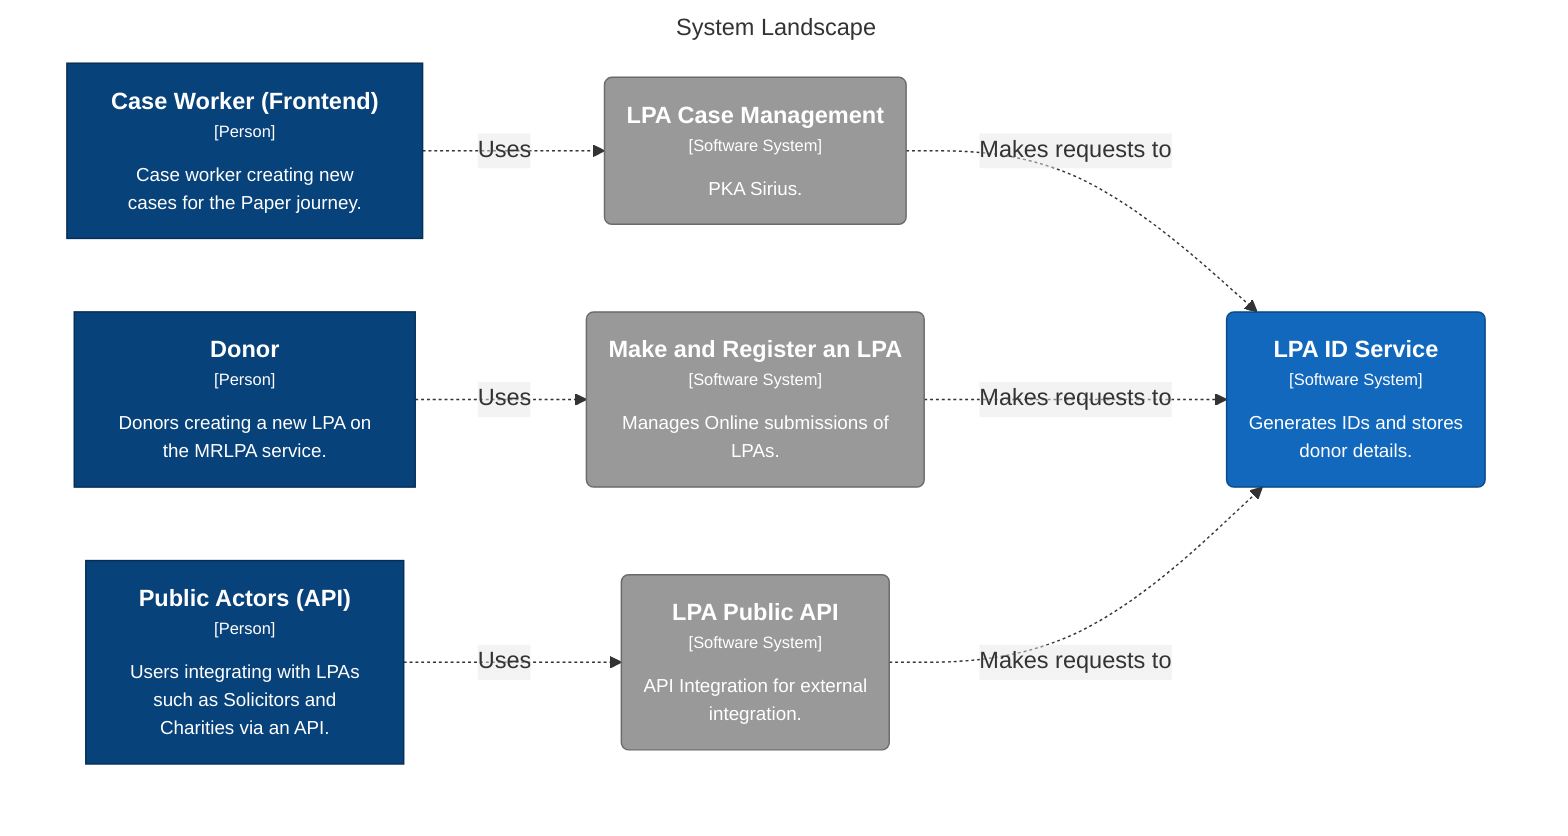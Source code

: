 graph TB
  linkStyle default fill:#ffffff

  subgraph diagram [System Landscape]
    style diagram fill:#ffffff,stroke:#ffffff

    1["<div style='font-weight: bold'>Case Worker (Frontend)</div><div style='font-size: 70%; margin-top: 0px'>[Person]</div><div style='font-size: 80%; margin-top:10px'>Case worker creating new<br />cases for the Paper journey.</div>"]
    style 1 fill:#08427b,stroke:#052e56,color:#ffffff
    2["<div style='font-weight: bold'>Donor</div><div style='font-size: 70%; margin-top: 0px'>[Person]</div><div style='font-size: 80%; margin-top:10px'>Donors creating a new LPA on<br />the MRLPA service.</div>"]
    style 2 fill:#08427b,stroke:#052e56,color:#ffffff
    3["<div style='font-weight: bold'>Public Actors (API)</div><div style='font-size: 70%; margin-top: 0px'>[Person]</div><div style='font-size: 80%; margin-top:10px'>Users integrating with LPAs<br />such as Solicitors and<br />Charities via an API.</div>"]
    style 3 fill:#08427b,stroke:#052e56,color:#ffffff
    4("<div style='font-weight: bold'>LPA Case Management</div><div style='font-size: 70%; margin-top: 0px'>[Software System]</div><div style='font-size: 80%; margin-top:10px'>PKA Sirius.</div>")
    style 4 fill:#999999,stroke:#6b6b6b,color:#ffffff
    5("<div style='font-weight: bold'>Make and Register an LPA</div><div style='font-size: 70%; margin-top: 0px'>[Software System]</div><div style='font-size: 80%; margin-top:10px'>Manages Online submissions of<br />LPAs.</div>")
    style 5 fill:#999999,stroke:#6b6b6b,color:#ffffff
    6("<div style='font-weight: bold'>LPA Public API</div><div style='font-size: 70%; margin-top: 0px'>[Software System]</div><div style='font-size: 80%; margin-top:10px'>API Integration for external<br />integration.</div>")
    style 6 fill:#999999,stroke:#6b6b6b,color:#ffffff
    7("<div style='font-weight: bold'>LPA ID Service</div><div style='font-size: 70%; margin-top: 0px'>[Software System]</div><div style='font-size: 80%; margin-top:10px'>Generates IDs and stores<br />donor details.</div>")
    style 7 fill:#1168bd,stroke:#0b4884,color:#ffffff

    1-. "<div>Uses</div><div style='font-size: 70%'></div>" .->4
    2-. "<div>Uses</div><div style='font-size: 70%'></div>" .->5
    3-. "<div>Uses</div><div style='font-size: 70%'></div>" .->6
    4-. "<div>Makes requests to</div><div style='font-size: 70%'></div>" .->7
    5-. "<div>Makes requests to</div><div style='font-size: 70%'></div>" .->7
    6-. "<div>Makes requests to</div><div style='font-size: 70%'></div>" .->7
  end